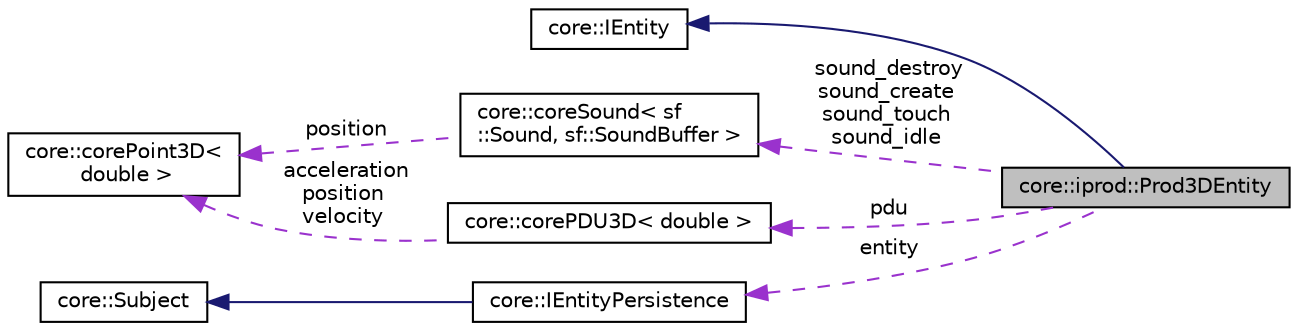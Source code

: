 digraph "core::iprod::Prod3DEntity"
{
  edge [fontname="Helvetica",fontsize="10",labelfontname="Helvetica",labelfontsize="10"];
  node [fontname="Helvetica",fontsize="10",shape=record];
  rankdir="LR";
  Node1 [label="core::iprod::Prod3DEntity",height=0.2,width=0.4,color="black", fillcolor="grey75", style="filled" fontcolor="black"];
  Node2 -> Node1 [dir="back",color="midnightblue",fontsize="10",style="solid",fontname="Helvetica"];
  Node2 [label="core::IEntity",height=0.2,width=0.4,color="black", fillcolor="white", style="filled",URL="$classcore_1_1_i_entity.html"];
  Node3 -> Node1 [dir="back",color="darkorchid3",fontsize="10",style="dashed",label=" sound_destroy\nsound_create\nsound_touch\nsound_idle" ,fontname="Helvetica"];
  Node3 [label="core::coreSound\< sf\l::Sound, sf::SoundBuffer \>",height=0.2,width=0.4,color="black", fillcolor="white", style="filled",URL="$structcore_1_1core_sound.html"];
  Node4 -> Node3 [dir="back",color="darkorchid3",fontsize="10",style="dashed",label=" position" ,fontname="Helvetica"];
  Node4 [label="core::corePoint3D\<\l double \>",height=0.2,width=0.4,color="black", fillcolor="white", style="filled",URL="$structcore_1_1core_point3_d.html"];
  Node5 -> Node1 [dir="back",color="darkorchid3",fontsize="10",style="dashed",label=" pdu" ,fontname="Helvetica"];
  Node5 [label="core::corePDU3D\< double \>",height=0.2,width=0.4,color="black", fillcolor="white", style="filled",URL="$structcore_1_1core_p_d_u3_d.html"];
  Node4 -> Node5 [dir="back",color="darkorchid3",fontsize="10",style="dashed",label=" acceleration\nposition\nvelocity" ,fontname="Helvetica"];
  Node6 -> Node1 [dir="back",color="darkorchid3",fontsize="10",style="dashed",label=" entity" ,fontname="Helvetica"];
  Node6 [label="core::IEntityPersistence",height=0.2,width=0.4,color="black", fillcolor="white", style="filled",URL="$classcore_1_1_i_entity_persistence.html"];
  Node7 -> Node6 [dir="back",color="midnightblue",fontsize="10",style="solid",fontname="Helvetica"];
  Node7 [label="core::Subject",height=0.2,width=0.4,color="black", fillcolor="white", style="filled",URL="$classcore_1_1_subject.html"];
}
